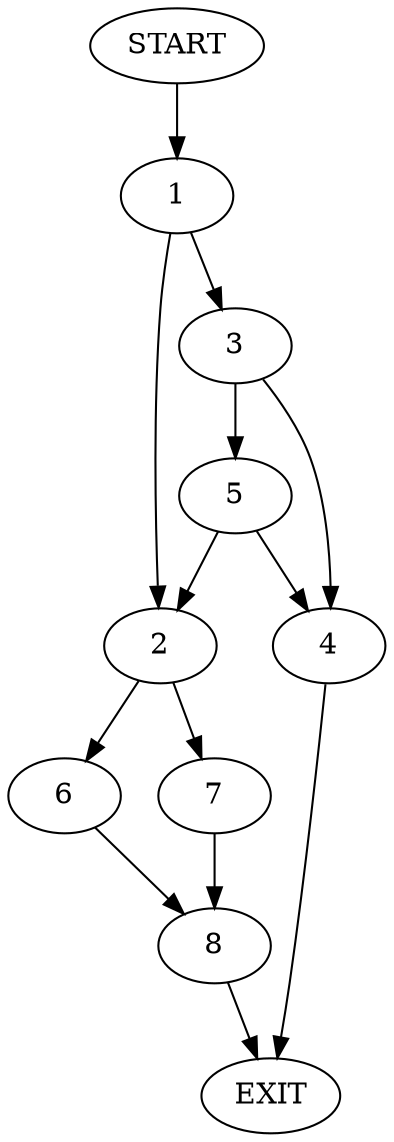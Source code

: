 digraph {
0 [label="START"]
9 [label="EXIT"]
0 -> 1
1 -> 2
1 -> 3
3 -> 4
3 -> 5
2 -> 6
2 -> 7
4 -> 9
5 -> 4
5 -> 2
7 -> 8
6 -> 8
8 -> 9
}
